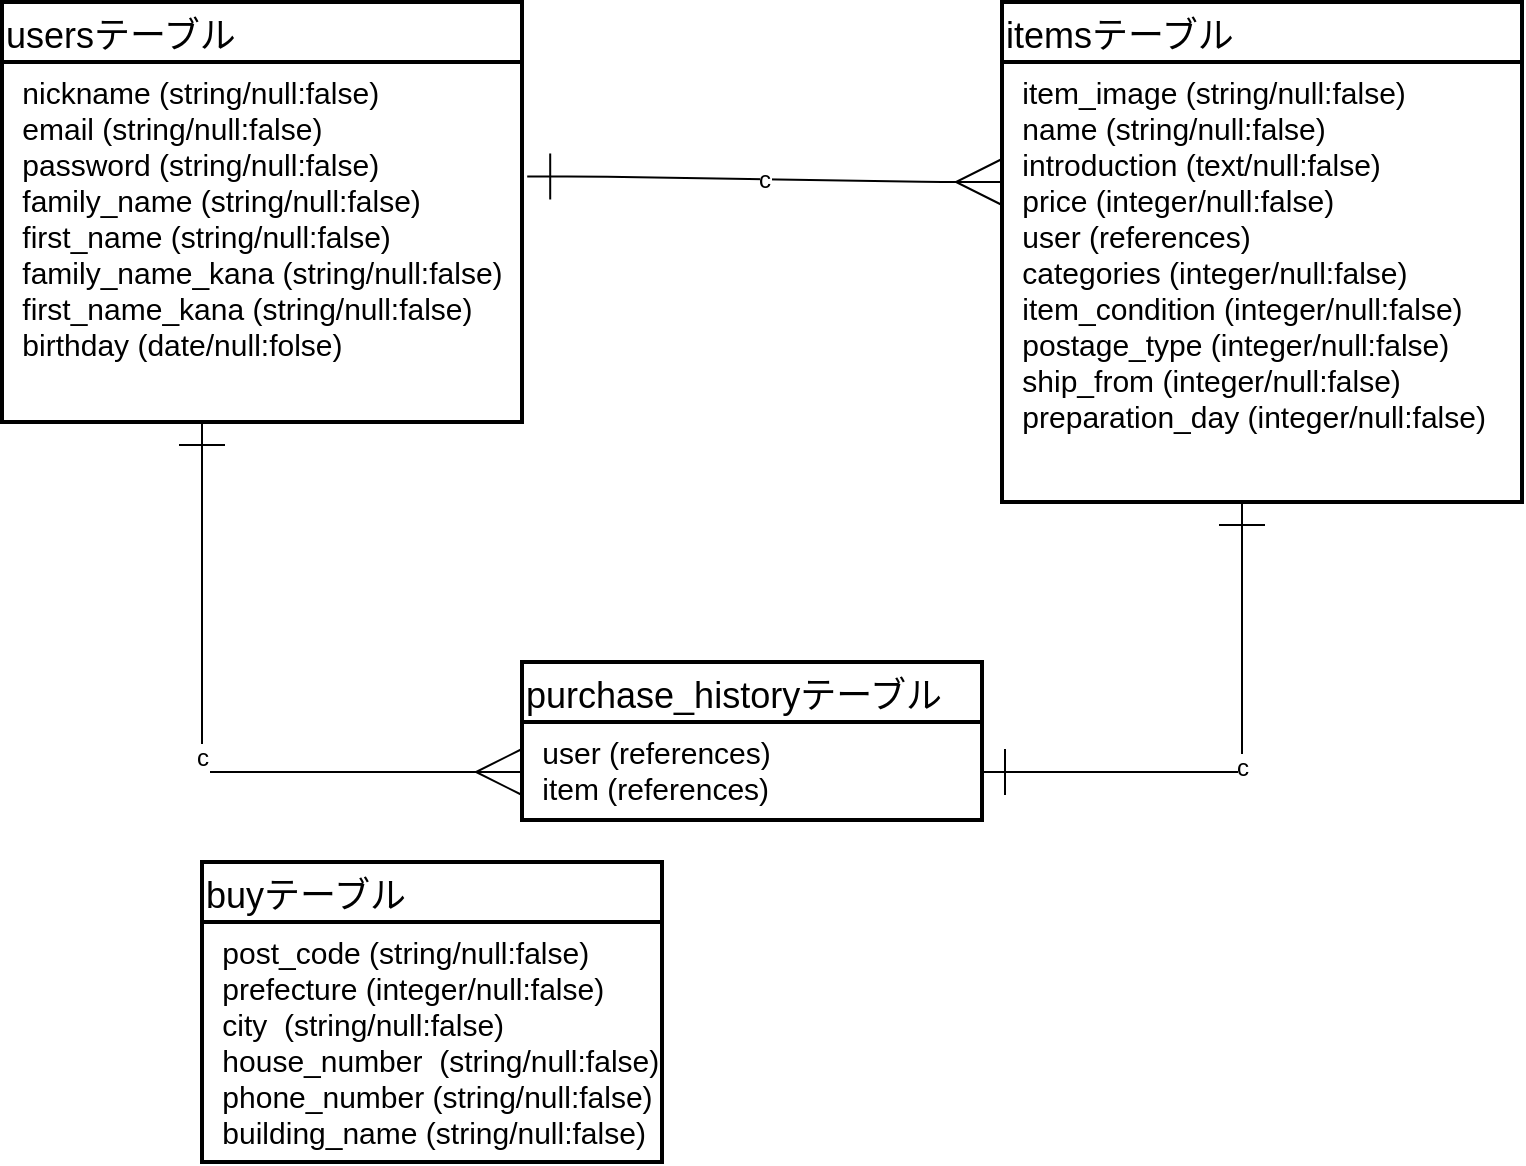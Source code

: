 <mxfile>
    <diagram id="4or5C1OliLdgapyjDCoO" name="ページ1">
        <mxGraphModel dx="952" dy="785" grid="1" gridSize="10" guides="1" tooltips="1" connect="1" arrows="1" fold="1" page="1" pageScale="1" pageWidth="1169" pageHeight="827" math="0" shadow="0">
            <root>
                <mxCell id="0"/>
                <mxCell id="1" parent="0"/>
                <mxCell id="6" value="usersテーブル" style="swimlane;childLayout=stackLayout;horizontal=1;startSize=30;horizontalStack=0;rounded=0;fontSize=18;fontStyle=0;strokeWidth=2;resizeParent=0;resizeLast=1;shadow=0;dashed=0;align=left;" vertex="1" parent="1">
                    <mxGeometry x="10" y="30" width="260" height="210" as="geometry"/>
                </mxCell>
                <mxCell id="7" value=" nickname (string/null:false)&#10; email (string/null:false)&#10; password (string/null:false)&#10; family_name (string/null:false)&#10; first_name (string/null:false)&#10; family_name_kana (string/null:false)&#10; first_name_kana (string/null:false)&#10; birthday (date/null:folse)" style="align=left;strokeColor=none;fillColor=none;spacingLeft=4;fontSize=15;verticalAlign=top;resizable=0;rotatable=0;part=1;" vertex="1" parent="6">
                    <mxGeometry y="30" width="260" height="180" as="geometry"/>
                </mxCell>
                <mxCell id="8" value="itemsテーブル" style="swimlane;childLayout=stackLayout;horizontal=1;startSize=30;horizontalStack=0;rounded=0;fontSize=18;fontStyle=0;strokeWidth=2;resizeParent=0;resizeLast=1;shadow=0;dashed=0;align=left;" vertex="1" parent="1">
                    <mxGeometry x="510" y="30" width="260" height="250" as="geometry"/>
                </mxCell>
                <mxCell id="9" value=" item_image (string/null:false)&#10; name (string/null:false)&#10; introduction (text/null:false)&#10; price (integer/null:false)&#10; user (references)&#10; categories (integer/null:false)&#10; item_condition (integer/null:false)&#10; postage_type (integer/null:false)&#10; ship_from (integer/null:false)&#10; preparation_day (integer/null:false)&#10; " style="align=left;strokeColor=none;fillColor=none;spacingLeft=4;fontSize=15;verticalAlign=top;resizable=0;rotatable=0;part=1;" vertex="1" parent="8">
                    <mxGeometry y="30" width="260" height="220" as="geometry"/>
                </mxCell>
                <mxCell id="14" value="purchase_historyテーブル" style="swimlane;childLayout=stackLayout;horizontal=1;startSize=30;horizontalStack=0;rounded=0;fontSize=18;fontStyle=0;strokeWidth=2;resizeParent=0;resizeLast=1;shadow=0;dashed=0;align=left;" vertex="1" parent="1">
                    <mxGeometry x="270" y="360" width="230" height="79" as="geometry"/>
                </mxCell>
                <mxCell id="15" value=" user (references)&#10; item (references)" style="align=left;strokeColor=none;fillColor=none;spacingLeft=4;fontSize=15;verticalAlign=top;resizable=0;rotatable=0;part=1;" vertex="1" parent="14">
                    <mxGeometry y="30" width="230" height="49" as="geometry"/>
                </mxCell>
                <mxCell id="18" value="buyテーブル" style="swimlane;childLayout=stackLayout;horizontal=1;startSize=30;horizontalStack=0;rounded=0;fontSize=18;fontStyle=0;strokeWidth=2;resizeParent=0;resizeLast=1;shadow=0;dashed=0;align=left;" vertex="1" parent="1">
                    <mxGeometry x="110" y="460" width="230" height="150" as="geometry"/>
                </mxCell>
                <mxCell id="19" value=" post_code (string/null:false)&#10; prefecture (integer/null:false)&#10; city  (string/null:false)&#10; house_number  (string/null:false)&#10; phone_number (string/null:false)&#10; building_name (string/null:false)" style="align=left;strokeColor=none;fillColor=none;spacingLeft=4;fontSize=15;verticalAlign=top;resizable=0;rotatable=0;part=1;" vertex="1" parent="18">
                    <mxGeometry y="30" width="230" height="120" as="geometry"/>
                </mxCell>
                <mxCell id="26" value="c" style="edgeStyle=entityRelationEdgeStyle;fontSize=12;html=1;endArrow=ERmany;endSize=21;startArrow=ERone;startFill=0;startSize=21;exitX=1.01;exitY=0.318;exitDx=0;exitDy=0;exitPerimeter=0;" edge="1" parent="1" source="7">
                    <mxGeometry width="100" height="100" relative="1" as="geometry">
                        <mxPoint x="280" y="120" as="sourcePoint"/>
                        <mxPoint x="510" y="120" as="targetPoint"/>
                    </mxGeometry>
                </mxCell>
                <mxCell id="27" value="c" style="edgeStyle=orthogonalEdgeStyle;fontSize=12;html=1;endArrow=ERmany;endSize=21;startArrow=ERone;startFill=0;startSize=21;rounded=0;" edge="1" parent="1" source="7" target="15">
                    <mxGeometry width="100" height="100" relative="1" as="geometry">
                        <mxPoint y="380" as="sourcePoint"/>
                        <mxPoint x="230" y="430" as="targetPoint"/>
                        <Array as="points">
                            <mxPoint x="110" y="415"/>
                        </Array>
                    </mxGeometry>
                </mxCell>
                <mxCell id="29" value="c" style="edgeStyle=orthogonalEdgeStyle;fontSize=12;html=1;endArrow=ERone;endSize=21;startArrow=ERone;startFill=0;startSize=21;rounded=0;endFill=0;" edge="1" parent="1" source="9" target="15">
                    <mxGeometry width="100" height="100" relative="1" as="geometry">
                        <mxPoint x="630" y="290" as="sourcePoint"/>
                        <mxPoint x="630" y="540" as="targetPoint"/>
                        <Array as="points">
                            <mxPoint x="630" y="415"/>
                        </Array>
                    </mxGeometry>
                </mxCell>
            </root>
        </mxGraphModel>
    </diagram>
</mxfile>